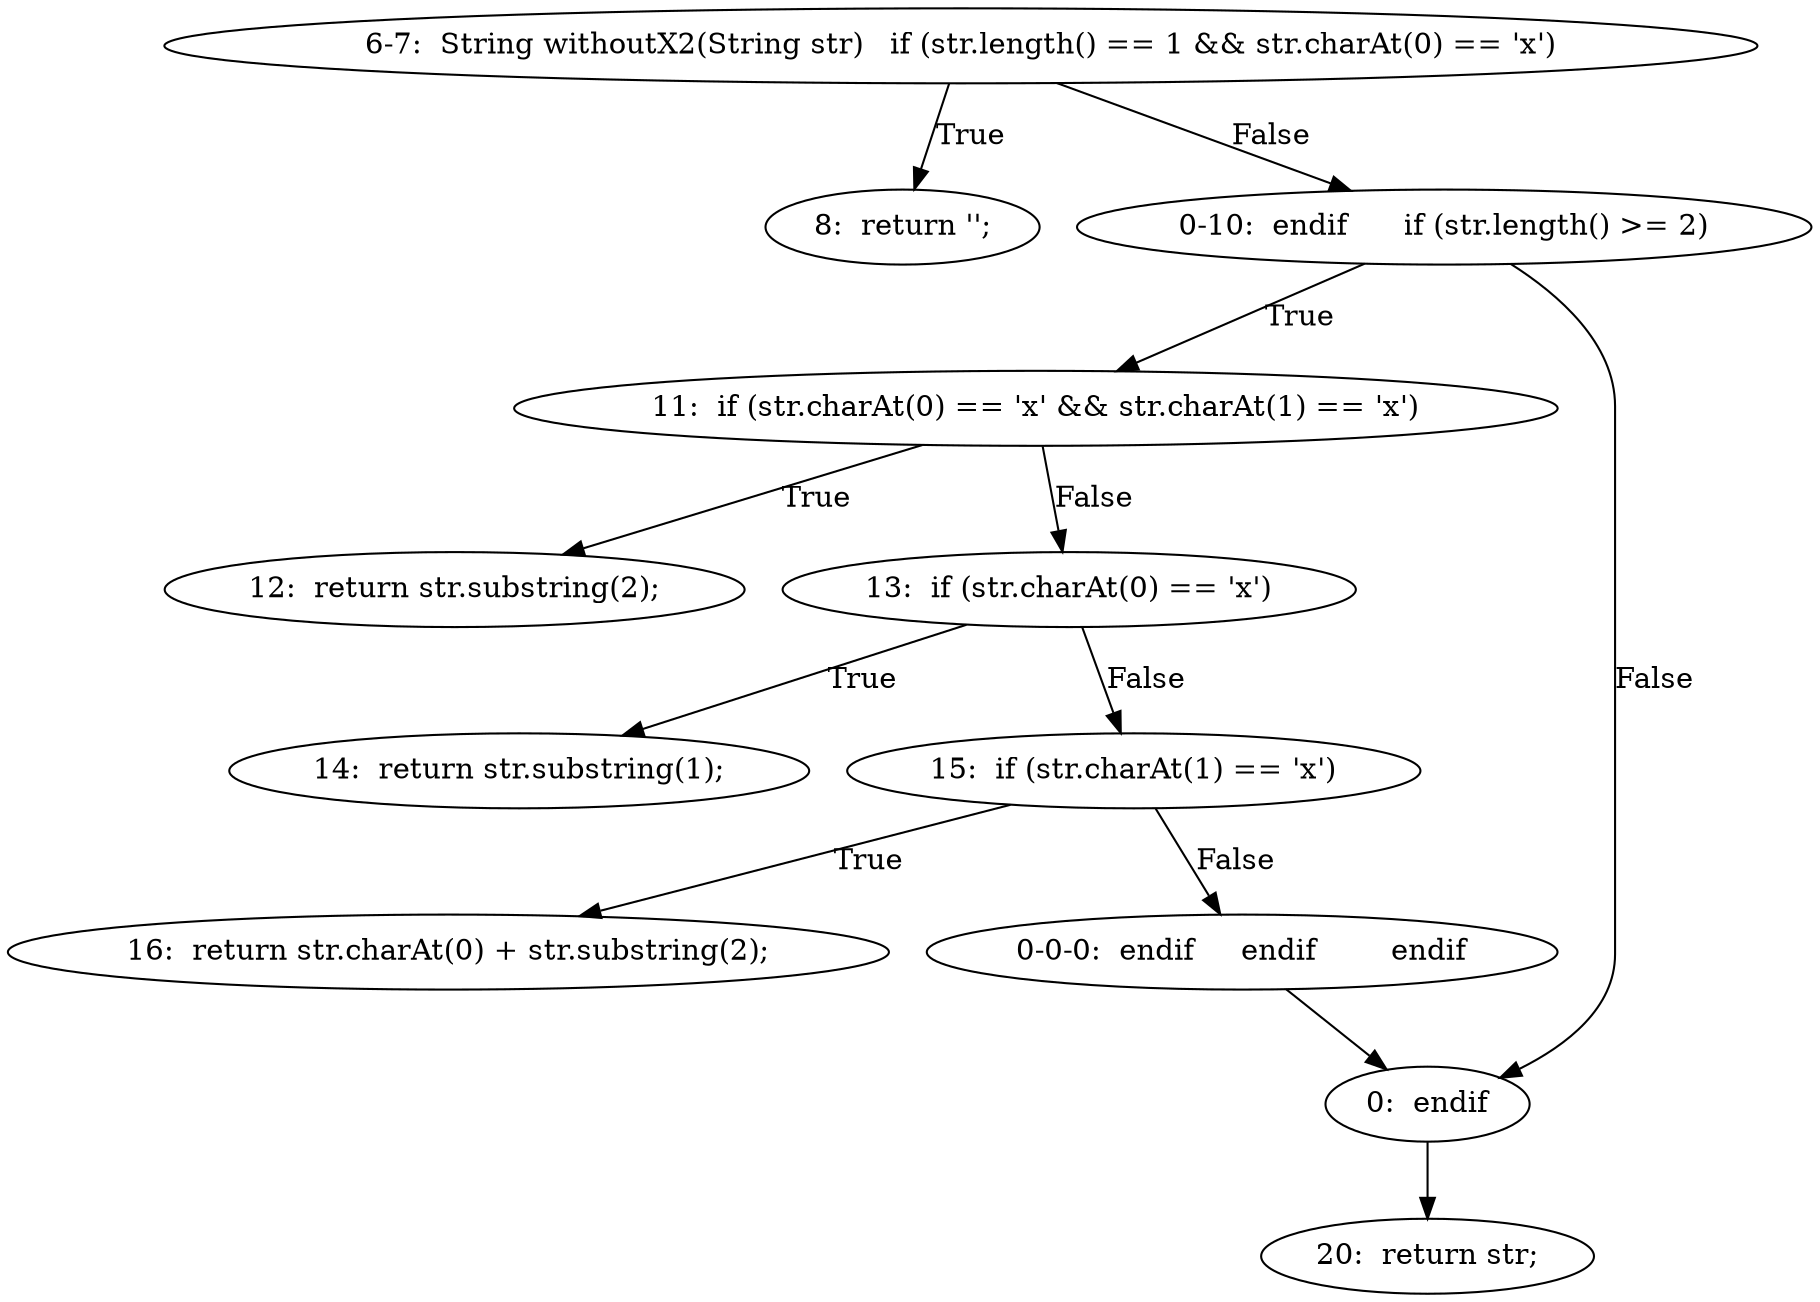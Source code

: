 digraph result_test { 
// graph-vertices
  a1  [label="6-7:  String withoutX2(String str)	if (str.length() == 1 && str.charAt(0) == 'x')"]; 
  2  [label="8:  return '';"]; 
  a2  [label="0-10:  endif	if (str.length() >= 2)"]; 
  5  [label="11:  if (str.charAt(0) == 'x' && str.charAt(1) == 'x')"]; 
  6  [label="12:  return str.substring(2);"]; 
  8  [label="13:  if (str.charAt(0) == 'x')"]; 
  9  [label="14:  return str.substring(1);"]; 
  11  [label="15:  if (str.charAt(1) == 'x')"]; 
  12  [label="16:  return str.charAt(0) + str.substring(2);"]; 
  14  [label="0:  endif"]; 
  a4  [label="0-0-0:  endif	endif	endif"]; 
  15  [label="20:  return str;"]; 
// graph-edges
  a1 -> 2  [label="True"]; 
  a1 -> a2  [label="False"]; 
  a2 -> 5  [label="True"]; 
  5 -> 6  [label="True"]; 
  5 -> 8  [label="False"]; 
  8 -> 9  [label="True"]; 
  8 -> 11  [label="False"]; 
  11 -> 12  [label="True"]; 
  11 -> a4  [label="False"]; 
  a4 -> 14;
  a2 -> 14  [label="False"]; 
  14 -> 15;
}